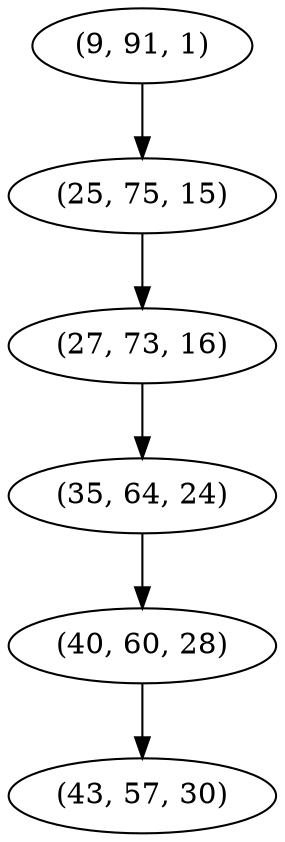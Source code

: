 digraph tree {
    "(9, 91, 1)";
    "(25, 75, 15)";
    "(27, 73, 16)";
    "(35, 64, 24)";
    "(40, 60, 28)";
    "(43, 57, 30)";
    "(9, 91, 1)" -> "(25, 75, 15)";
    "(25, 75, 15)" -> "(27, 73, 16)";
    "(27, 73, 16)" -> "(35, 64, 24)";
    "(35, 64, 24)" -> "(40, 60, 28)";
    "(40, 60, 28)" -> "(43, 57, 30)";
}
